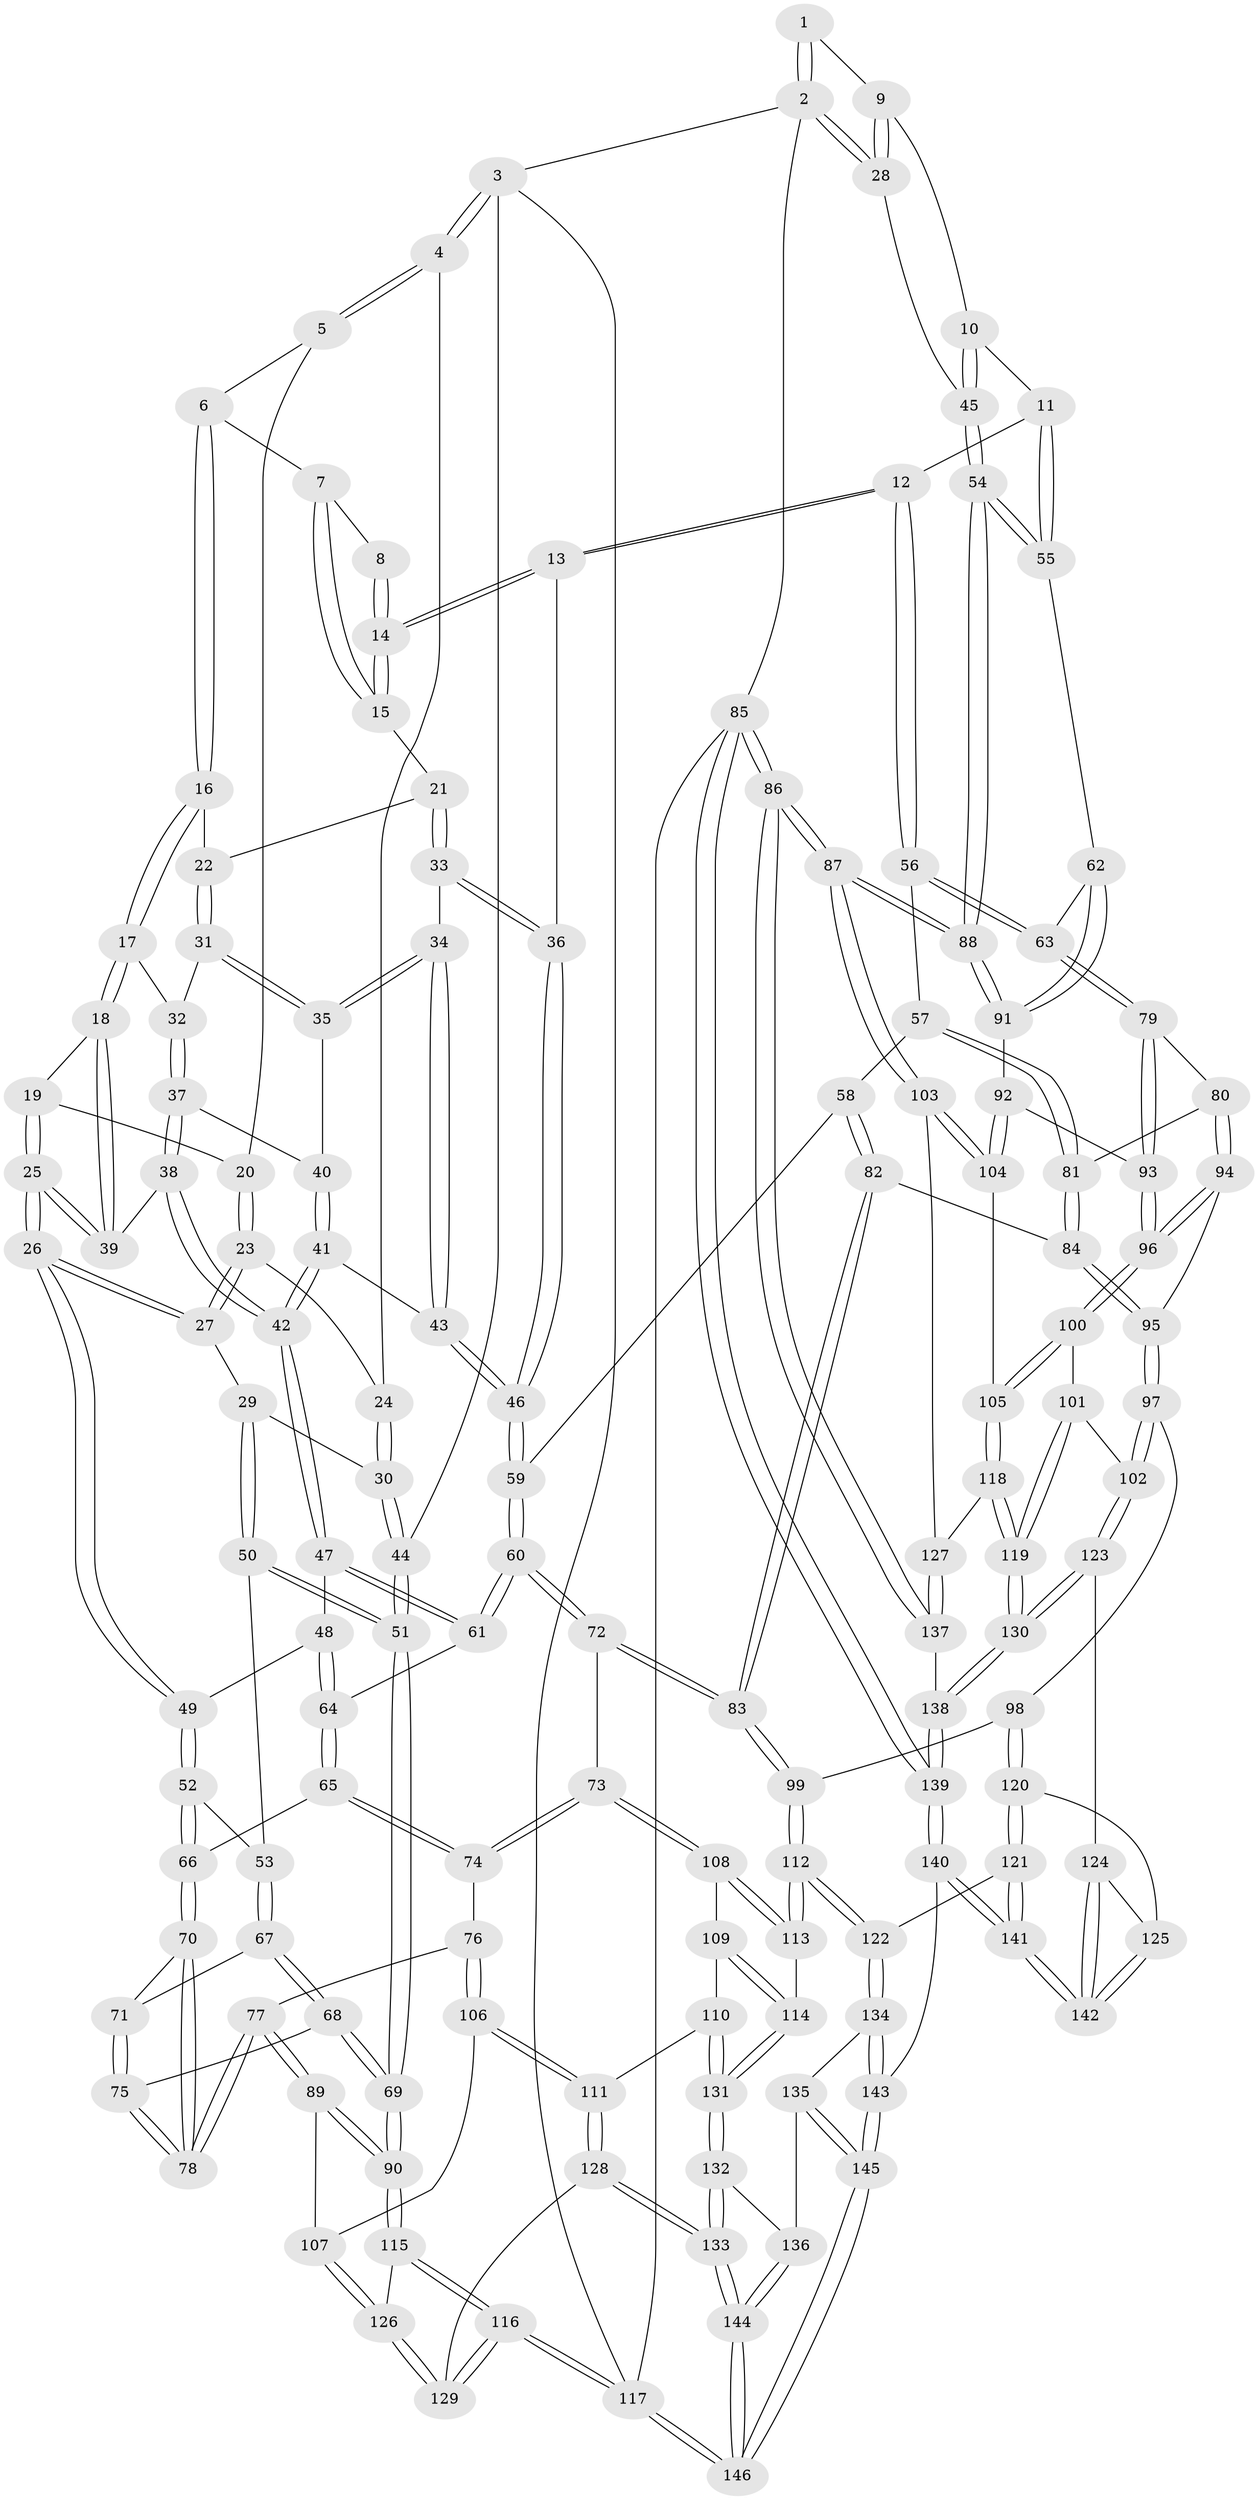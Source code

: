 // Generated by graph-tools (version 1.1) at 2025/51/03/09/25 03:51:01]
// undirected, 146 vertices, 362 edges
graph export_dot {
graph [start="1"]
  node [color=gray90,style=filled];
  1 [pos="+0.8093376863673566+0"];
  2 [pos="+1+0"];
  3 [pos="+0+0"];
  4 [pos="+0+0"];
  5 [pos="+0.1816282250757025+0"];
  6 [pos="+0.4547002562201084+0"];
  7 [pos="+0.630524309616596+0"];
  8 [pos="+0.649133993405173+0"];
  9 [pos="+0.8860488880932402+0.018364219544763402"];
  10 [pos="+0.8958226835665677+0.09172823315784229"];
  11 [pos="+0.847962862829193+0.18478915221006975"];
  12 [pos="+0.7876842101753564+0.20338942731394727"];
  13 [pos="+0.7560836097076735+0.19549751404527493"];
  14 [pos="+0.751935081790208+0.18590982921071592"];
  15 [pos="+0.6034246340700531+0.06886552136436432"];
  16 [pos="+0.4444469170308393+0"];
  17 [pos="+0.40835972105776924+0.07377279319368674"];
  18 [pos="+0.36316099562310933+0.11167462850001211"];
  19 [pos="+0.25724527234983013+0.05291946784059192"];
  20 [pos="+0.19995230446150392+0"];
  21 [pos="+0.580565834149116+0.11292433439583592"];
  22 [pos="+0.531839426473883+0.11544334403314015"];
  23 [pos="+0.15893235825672947+0.09209410862353262"];
  24 [pos="+0.07317400487306792+0.0997817415848675"];
  25 [pos="+0.25588465406433797+0.20712547958461272"];
  26 [pos="+0.23585901823288294+0.22367990439446236"];
  27 [pos="+0.17120723655644027+0.19341339642568656"];
  28 [pos="+1+0.007350970240160595"];
  29 [pos="+0.05919036198687111+0.2129786139603885"];
  30 [pos="+0.059017804187216145+0.21290062761381062"];
  31 [pos="+0.5117864176042883+0.1352021857612944"];
  32 [pos="+0.4319958605493563+0.1046954997391287"];
  33 [pos="+0.6082518171078041+0.18047198997186686"];
  34 [pos="+0.5538060446454122+0.2005659080853968"];
  35 [pos="+0.5100084021666275+0.1638730718018707"];
  36 [pos="+0.6947538898826112+0.21931879208809374"];
  37 [pos="+0.44307338465732815+0.16588391763636987"];
  38 [pos="+0.4098334150780999+0.23053395033925303"];
  39 [pos="+0.3287849801410974+0.18218846724062318"];
  40 [pos="+0.4939198282714238+0.17444153047791164"];
  41 [pos="+0.46457481788932+0.2692463089742081"];
  42 [pos="+0.43670279904292153+0.2737784818495612"];
  43 [pos="+0.516926106442064+0.27559127112637116"];
  44 [pos="+0+0.1761528898763942"];
  45 [pos="+1+0.09826269340694958"];
  46 [pos="+0.6037700382619343+0.34911587306516256"];
  47 [pos="+0.4104261529348774+0.3201994528705565"];
  48 [pos="+0.28074374096095345+0.297558751320943"];
  49 [pos="+0.2415733689836694+0.27716749674572866"];
  50 [pos="+0.07018675192782504+0.2684522375182445"];
  51 [pos="+0+0.5116009102279205"];
  52 [pos="+0.211023396769769+0.33270353806568276"];
  53 [pos="+0.09176978906841043+0.34332735093569217"];
  54 [pos="+1+0.3350616375864054"];
  55 [pos="+1+0.32922794791039345"];
  56 [pos="+0.7937952314193509+0.3502222569602128"];
  57 [pos="+0.7216920841741282+0.40432018396918323"];
  58 [pos="+0.608435510604907+0.36533762628788546"];
  59 [pos="+0.6041414217038613+0.3581411156000031"];
  60 [pos="+0.4414014515485762+0.4208826796515654"];
  61 [pos="+0.4129225979825039+0.3612132924625921"];
  62 [pos="+0.9160890747856801+0.41681876466590057"];
  63 [pos="+0.8790709370084235+0.41960747444014734"];
  64 [pos="+0.3241318634892645+0.38696333713965364"];
  65 [pos="+0.30872511087876303+0.4109692539484151"];
  66 [pos="+0.21522246717568153+0.3657240327797034"];
  67 [pos="+0.06999277682545092+0.3773212943493236"];
  68 [pos="+0.03460927158238058+0.41002294423877345"];
  69 [pos="+0+0.5486687927841392"];
  70 [pos="+0.2073686796202163+0.3998362308602289"];
  71 [pos="+0.12176943162405617+0.4026898953717247"];
  72 [pos="+0.4188780790334597+0.5388014518739492"];
  73 [pos="+0.3659807909112442+0.5525282213541367"];
  74 [pos="+0.326240204629726+0.5479267576823661"];
  75 [pos="+0.16627405793608804+0.4568299011612533"];
  76 [pos="+0.31778268135581145+0.5495001206211365"];
  77 [pos="+0.20702223476173096+0.5036259840800925"];
  78 [pos="+0.20146743477276022+0.4790961535678694"];
  79 [pos="+0.821241426713096+0.4876743367344253"];
  80 [pos="+0.7484801956766337+0.490699173966757"];
  81 [pos="+0.7407063200910563+0.4861258184992366"];
  82 [pos="+0.5990676390516373+0.48884135096531756"];
  83 [pos="+0.5031531722142819+0.5772023922579922"];
  84 [pos="+0.6716346067368201+0.5142315857860669"];
  85 [pos="+1+1"];
  86 [pos="+1+0.942638075516395"];
  87 [pos="+1+0.7039622209884582"];
  88 [pos="+1+0.5022279357448185"];
  89 [pos="+0.009707873351623946+0.6041393142667165"];
  90 [pos="+0+0.5934843105918398"];
  91 [pos="+0.9402396572992181+0.5513338738636836"];
  92 [pos="+0.9132236902753296+0.5889845603907794"];
  93 [pos="+0.863624840965986+0.5937661711680698"];
  94 [pos="+0.7559390804908442+0.5882120147733169"];
  95 [pos="+0.6793808873253115+0.6013430746007152"];
  96 [pos="+0.8172416242681678+0.6344579772714108"];
  97 [pos="+0.6227623693605466+0.6716669834182483"];
  98 [pos="+0.5616044035329895+0.6648812037665526"];
  99 [pos="+0.548473074229205+0.6567820907367745"];
  100 [pos="+0.8138169294584248+0.6506663685003419"];
  101 [pos="+0.7880401169372382+0.6759635279409866"];
  102 [pos="+0.6887223439551744+0.7228094995785276"];
  103 [pos="+1+0.7045816647468376"];
  104 [pos="+0.9904022768959158+0.6837659173645846"];
  105 [pos="+0.900453689525637+0.7422717369754208"];
  106 [pos="+0.21400550091503612+0.709861490890718"];
  107 [pos="+0.1805659752090162+0.7056018680211928"];
  108 [pos="+0.36671717057669917+0.579755369597347"];
  109 [pos="+0.34719945106335626+0.6879891563564247"];
  110 [pos="+0.24979640415083185+0.7417174989751586"];
  111 [pos="+0.218812000296391+0.7160056178598437"];
  112 [pos="+0.4253492172217191+0.7631590308226256"];
  113 [pos="+0.41796144990447526+0.761850263888485"];
  114 [pos="+0.3771095153774468+0.7675664455119645"];
  115 [pos="+0+0.6096060978294533"];
  116 [pos="+0+0.737275324428671"];
  117 [pos="+0+1"];
  118 [pos="+0.8910599339419231+0.7787476006788123"];
  119 [pos="+0.827825326666632+0.8306406885124421"];
  120 [pos="+0.556490473957916+0.8154805374208993"];
  121 [pos="+0.505010290542956+0.8647599709052396"];
  122 [pos="+0.47999506776623124+0.8673387552164202"];
  123 [pos="+0.6986546929059408+0.7732294570246889"];
  124 [pos="+0.6769980161983358+0.7987542610430102"];
  125 [pos="+0.5797184803669632+0.8212189397422875"];
  126 [pos="+0.11160657934871449+0.8189361904301203"];
  127 [pos="+0.9513523565151364+0.8154719946053612"];
  128 [pos="+0.14952394105725997+0.9300619866790061"];
  129 [pos="+0.12346161054539789+0.8869112578446756"];
  130 [pos="+0.8115499488074802+0.8533446917118394"];
  131 [pos="+0.30348739202995406+0.8045957191419432"];
  132 [pos="+0.3004142188827467+0.8383495600631473"];
  133 [pos="+0.16242047653452793+0.9635394287049981"];
  134 [pos="+0.440840295945955+0.9108798459632647"];
  135 [pos="+0.39139714914051305+0.9129072135134066"];
  136 [pos="+0.3655979176320862+0.8950972011104728"];
  137 [pos="+0.9718179698085608+0.8683857954199428"];
  138 [pos="+0.8189823049172875+0.9898649800173253"];
  139 [pos="+0.765892609514407+1"];
  140 [pos="+0.7658322873739091+1"];
  141 [pos="+0.6605634244372414+1"];
  142 [pos="+0.6512740193657205+0.9081999380378095"];
  143 [pos="+0.5407912379589797+1"];
  144 [pos="+0.14364299853974646+1"];
  145 [pos="+0.17613100341279245+1"];
  146 [pos="+0.10006433844289184+1"];
  1 -- 2;
  1 -- 2;
  1 -- 9;
  2 -- 3;
  2 -- 28;
  2 -- 28;
  2 -- 85;
  3 -- 4;
  3 -- 4;
  3 -- 44;
  3 -- 117;
  4 -- 5;
  4 -- 5;
  4 -- 24;
  5 -- 6;
  5 -- 20;
  6 -- 7;
  6 -- 16;
  6 -- 16;
  7 -- 8;
  7 -- 15;
  7 -- 15;
  8 -- 14;
  8 -- 14;
  9 -- 10;
  9 -- 28;
  9 -- 28;
  10 -- 11;
  10 -- 45;
  10 -- 45;
  11 -- 12;
  11 -- 55;
  11 -- 55;
  12 -- 13;
  12 -- 13;
  12 -- 56;
  12 -- 56;
  13 -- 14;
  13 -- 14;
  13 -- 36;
  14 -- 15;
  14 -- 15;
  15 -- 21;
  16 -- 17;
  16 -- 17;
  16 -- 22;
  17 -- 18;
  17 -- 18;
  17 -- 32;
  18 -- 19;
  18 -- 39;
  18 -- 39;
  19 -- 20;
  19 -- 25;
  19 -- 25;
  20 -- 23;
  20 -- 23;
  21 -- 22;
  21 -- 33;
  21 -- 33;
  22 -- 31;
  22 -- 31;
  23 -- 24;
  23 -- 27;
  23 -- 27;
  24 -- 30;
  24 -- 30;
  25 -- 26;
  25 -- 26;
  25 -- 39;
  25 -- 39;
  26 -- 27;
  26 -- 27;
  26 -- 49;
  26 -- 49;
  27 -- 29;
  28 -- 45;
  29 -- 30;
  29 -- 50;
  29 -- 50;
  30 -- 44;
  30 -- 44;
  31 -- 32;
  31 -- 35;
  31 -- 35;
  32 -- 37;
  32 -- 37;
  33 -- 34;
  33 -- 36;
  33 -- 36;
  34 -- 35;
  34 -- 35;
  34 -- 43;
  34 -- 43;
  35 -- 40;
  36 -- 46;
  36 -- 46;
  37 -- 38;
  37 -- 38;
  37 -- 40;
  38 -- 39;
  38 -- 42;
  38 -- 42;
  40 -- 41;
  40 -- 41;
  41 -- 42;
  41 -- 42;
  41 -- 43;
  42 -- 47;
  42 -- 47;
  43 -- 46;
  43 -- 46;
  44 -- 51;
  44 -- 51;
  45 -- 54;
  45 -- 54;
  46 -- 59;
  46 -- 59;
  47 -- 48;
  47 -- 61;
  47 -- 61;
  48 -- 49;
  48 -- 64;
  48 -- 64;
  49 -- 52;
  49 -- 52;
  50 -- 51;
  50 -- 51;
  50 -- 53;
  51 -- 69;
  51 -- 69;
  52 -- 53;
  52 -- 66;
  52 -- 66;
  53 -- 67;
  53 -- 67;
  54 -- 55;
  54 -- 55;
  54 -- 88;
  54 -- 88;
  55 -- 62;
  56 -- 57;
  56 -- 63;
  56 -- 63;
  57 -- 58;
  57 -- 81;
  57 -- 81;
  58 -- 59;
  58 -- 82;
  58 -- 82;
  59 -- 60;
  59 -- 60;
  60 -- 61;
  60 -- 61;
  60 -- 72;
  60 -- 72;
  61 -- 64;
  62 -- 63;
  62 -- 91;
  62 -- 91;
  63 -- 79;
  63 -- 79;
  64 -- 65;
  64 -- 65;
  65 -- 66;
  65 -- 74;
  65 -- 74;
  66 -- 70;
  66 -- 70;
  67 -- 68;
  67 -- 68;
  67 -- 71;
  68 -- 69;
  68 -- 69;
  68 -- 75;
  69 -- 90;
  69 -- 90;
  70 -- 71;
  70 -- 78;
  70 -- 78;
  71 -- 75;
  71 -- 75;
  72 -- 73;
  72 -- 83;
  72 -- 83;
  73 -- 74;
  73 -- 74;
  73 -- 108;
  73 -- 108;
  74 -- 76;
  75 -- 78;
  75 -- 78;
  76 -- 77;
  76 -- 106;
  76 -- 106;
  77 -- 78;
  77 -- 78;
  77 -- 89;
  77 -- 89;
  79 -- 80;
  79 -- 93;
  79 -- 93;
  80 -- 81;
  80 -- 94;
  80 -- 94;
  81 -- 84;
  81 -- 84;
  82 -- 83;
  82 -- 83;
  82 -- 84;
  83 -- 99;
  83 -- 99;
  84 -- 95;
  84 -- 95;
  85 -- 86;
  85 -- 86;
  85 -- 139;
  85 -- 139;
  85 -- 117;
  86 -- 87;
  86 -- 87;
  86 -- 137;
  86 -- 137;
  87 -- 88;
  87 -- 88;
  87 -- 103;
  87 -- 103;
  88 -- 91;
  88 -- 91;
  89 -- 90;
  89 -- 90;
  89 -- 107;
  90 -- 115;
  90 -- 115;
  91 -- 92;
  92 -- 93;
  92 -- 104;
  92 -- 104;
  93 -- 96;
  93 -- 96;
  94 -- 95;
  94 -- 96;
  94 -- 96;
  95 -- 97;
  95 -- 97;
  96 -- 100;
  96 -- 100;
  97 -- 98;
  97 -- 102;
  97 -- 102;
  98 -- 99;
  98 -- 120;
  98 -- 120;
  99 -- 112;
  99 -- 112;
  100 -- 101;
  100 -- 105;
  100 -- 105;
  101 -- 102;
  101 -- 119;
  101 -- 119;
  102 -- 123;
  102 -- 123;
  103 -- 104;
  103 -- 104;
  103 -- 127;
  104 -- 105;
  105 -- 118;
  105 -- 118;
  106 -- 107;
  106 -- 111;
  106 -- 111;
  107 -- 126;
  107 -- 126;
  108 -- 109;
  108 -- 113;
  108 -- 113;
  109 -- 110;
  109 -- 114;
  109 -- 114;
  110 -- 111;
  110 -- 131;
  110 -- 131;
  111 -- 128;
  111 -- 128;
  112 -- 113;
  112 -- 113;
  112 -- 122;
  112 -- 122;
  113 -- 114;
  114 -- 131;
  114 -- 131;
  115 -- 116;
  115 -- 116;
  115 -- 126;
  116 -- 117;
  116 -- 117;
  116 -- 129;
  116 -- 129;
  117 -- 146;
  117 -- 146;
  118 -- 119;
  118 -- 119;
  118 -- 127;
  119 -- 130;
  119 -- 130;
  120 -- 121;
  120 -- 121;
  120 -- 125;
  121 -- 122;
  121 -- 141;
  121 -- 141;
  122 -- 134;
  122 -- 134;
  123 -- 124;
  123 -- 130;
  123 -- 130;
  124 -- 125;
  124 -- 142;
  124 -- 142;
  125 -- 142;
  125 -- 142;
  126 -- 129;
  126 -- 129;
  127 -- 137;
  127 -- 137;
  128 -- 129;
  128 -- 133;
  128 -- 133;
  130 -- 138;
  130 -- 138;
  131 -- 132;
  131 -- 132;
  132 -- 133;
  132 -- 133;
  132 -- 136;
  133 -- 144;
  133 -- 144;
  134 -- 135;
  134 -- 143;
  134 -- 143;
  135 -- 136;
  135 -- 145;
  135 -- 145;
  136 -- 144;
  136 -- 144;
  137 -- 138;
  138 -- 139;
  138 -- 139;
  139 -- 140;
  139 -- 140;
  140 -- 141;
  140 -- 141;
  140 -- 143;
  141 -- 142;
  141 -- 142;
  143 -- 145;
  143 -- 145;
  144 -- 146;
  144 -- 146;
  145 -- 146;
  145 -- 146;
}
